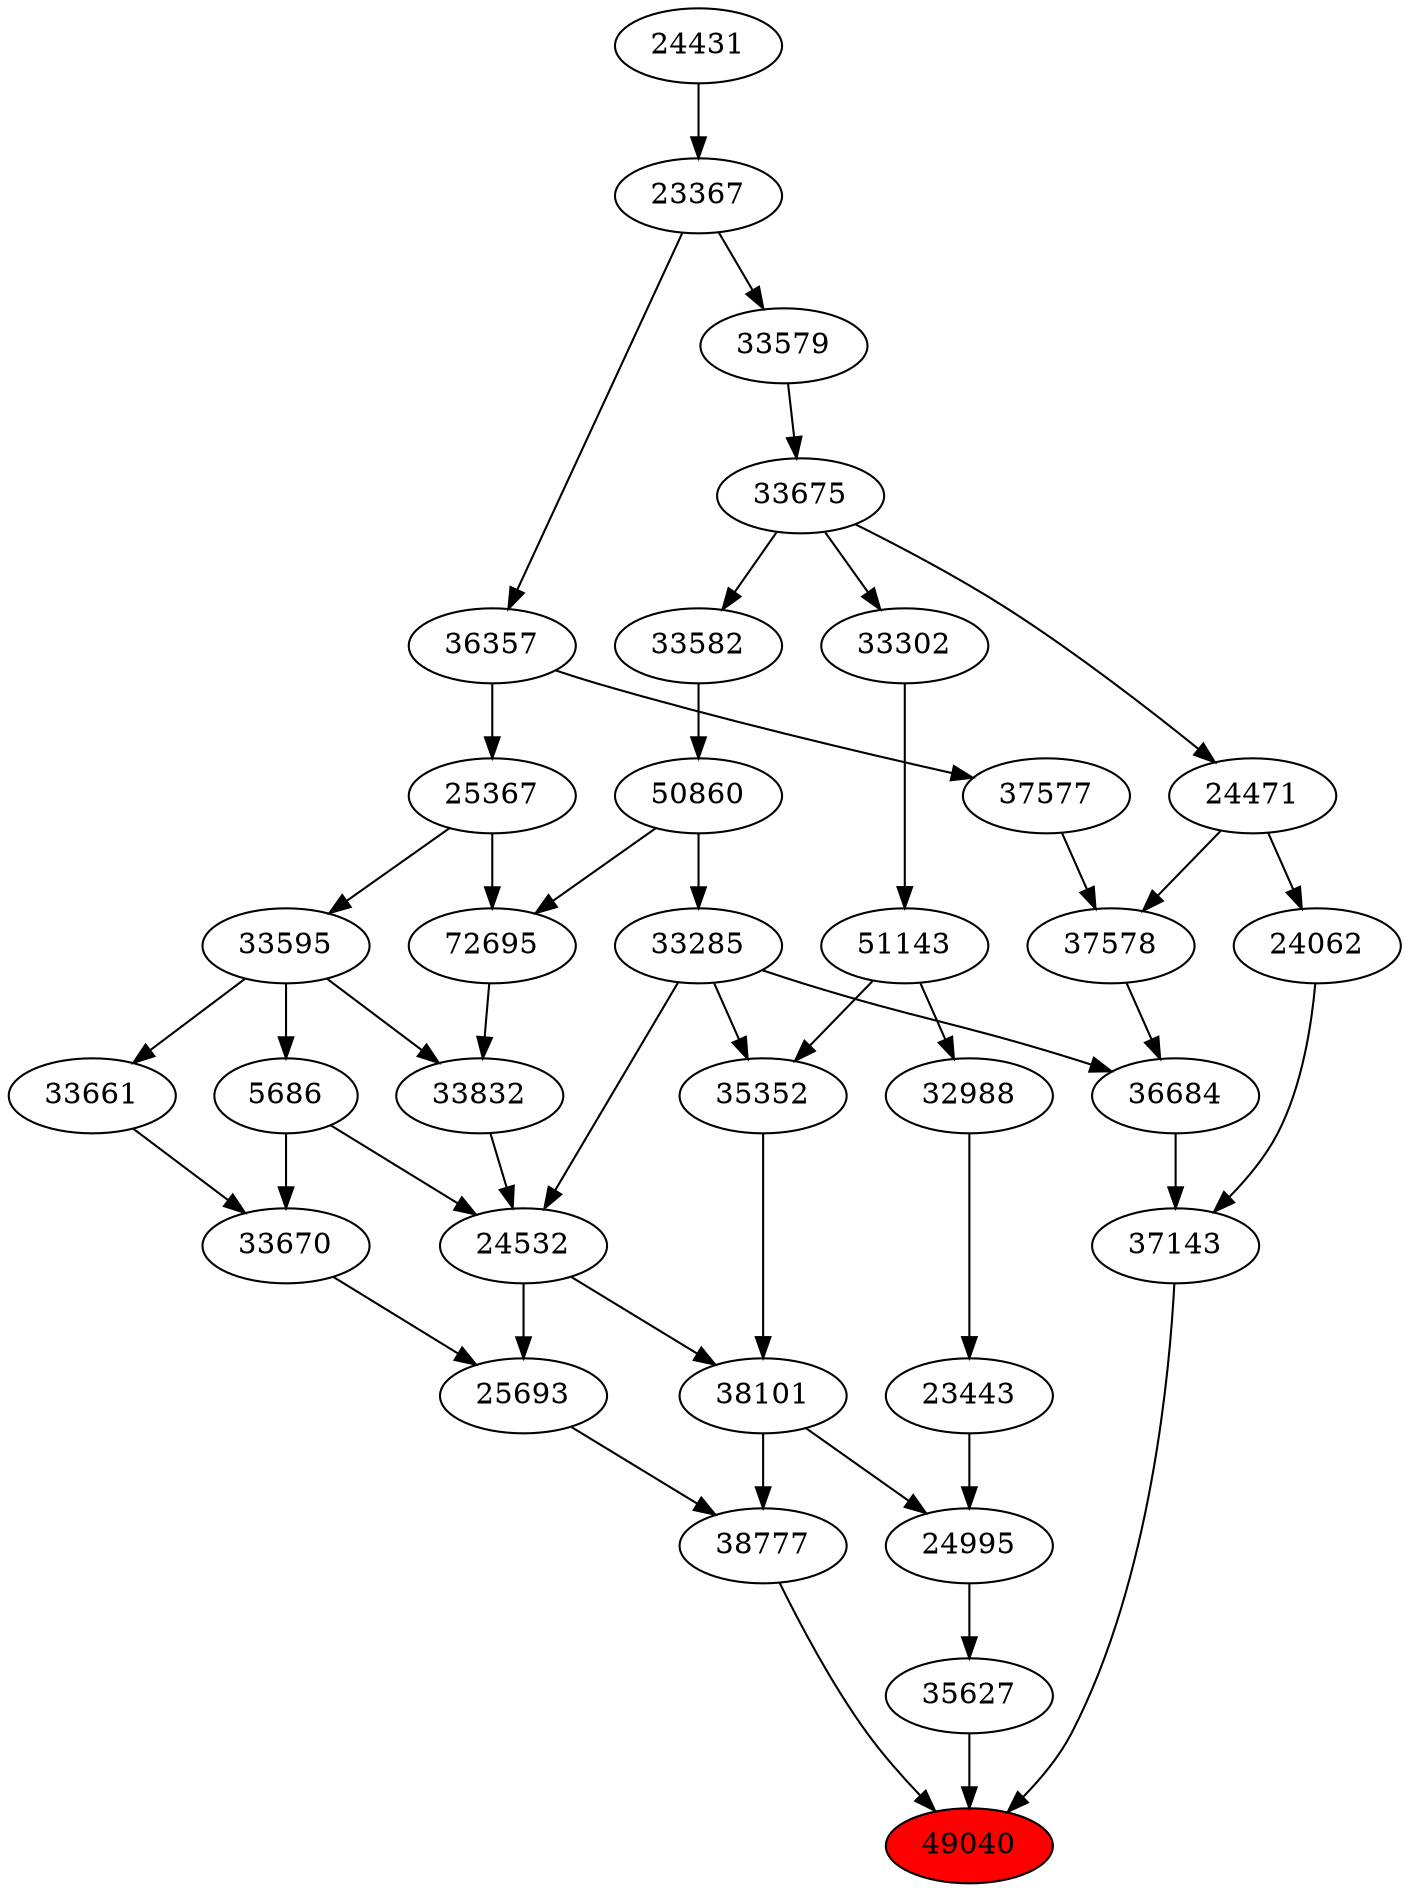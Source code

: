 strict digraph{ 
49040 [label="49040" fillcolor=red style=filled]
38777 -> 49040
37143 -> 49040
35627 -> 49040
38777 [label="38777"]
25693 -> 38777
38101 -> 38777
37143 [label="37143"]
36684 -> 37143
24062 -> 37143
35627 [label="35627"]
24995 -> 35627
25693 [label="25693"]
24532 -> 25693
33670 -> 25693
38101 [label="38101"]
24532 -> 38101
35352 -> 38101
36684 [label="36684"]
33285 -> 36684
37578 -> 36684
24062 [label="24062"]
24471 -> 24062
24995 [label="24995"]
23443 -> 24995
38101 -> 24995
24532 [label="24532"]
33285 -> 24532
5686 -> 24532
33832 -> 24532
33670 [label="33670"]
5686 -> 33670
33661 -> 33670
35352 [label="35352"]
33285 -> 35352
51143 -> 35352
33285 [label="33285"]
50860 -> 33285
37578 [label="37578"]
24471 -> 37578
37577 -> 37578
24471 [label="24471"]
33675 -> 24471
23443 [label="23443"]
32988 -> 23443
5686 [label="5686"]
33595 -> 5686
33832 [label="33832"]
72695 -> 33832
33595 -> 33832
33661 [label="33661"]
33595 -> 33661
51143 [label="51143"]
33302 -> 51143
50860 [label="50860"]
33582 -> 50860
37577 [label="37577"]
36357 -> 37577
33675 [label="33675"]
33579 -> 33675
32988 [label="32988"]
51143 -> 32988
33595 [label="33595"]
25367 -> 33595
72695 [label="72695"]
50860 -> 72695
25367 -> 72695
33302 [label="33302"]
33675 -> 33302
33582 [label="33582"]
33675 -> 33582
36357 [label="36357"]
23367 -> 36357
33579 [label="33579"]
23367 -> 33579
25367 [label="25367"]
36357 -> 25367
23367 [label="23367"]
24431 -> 23367
24431 [label="24431"]
}